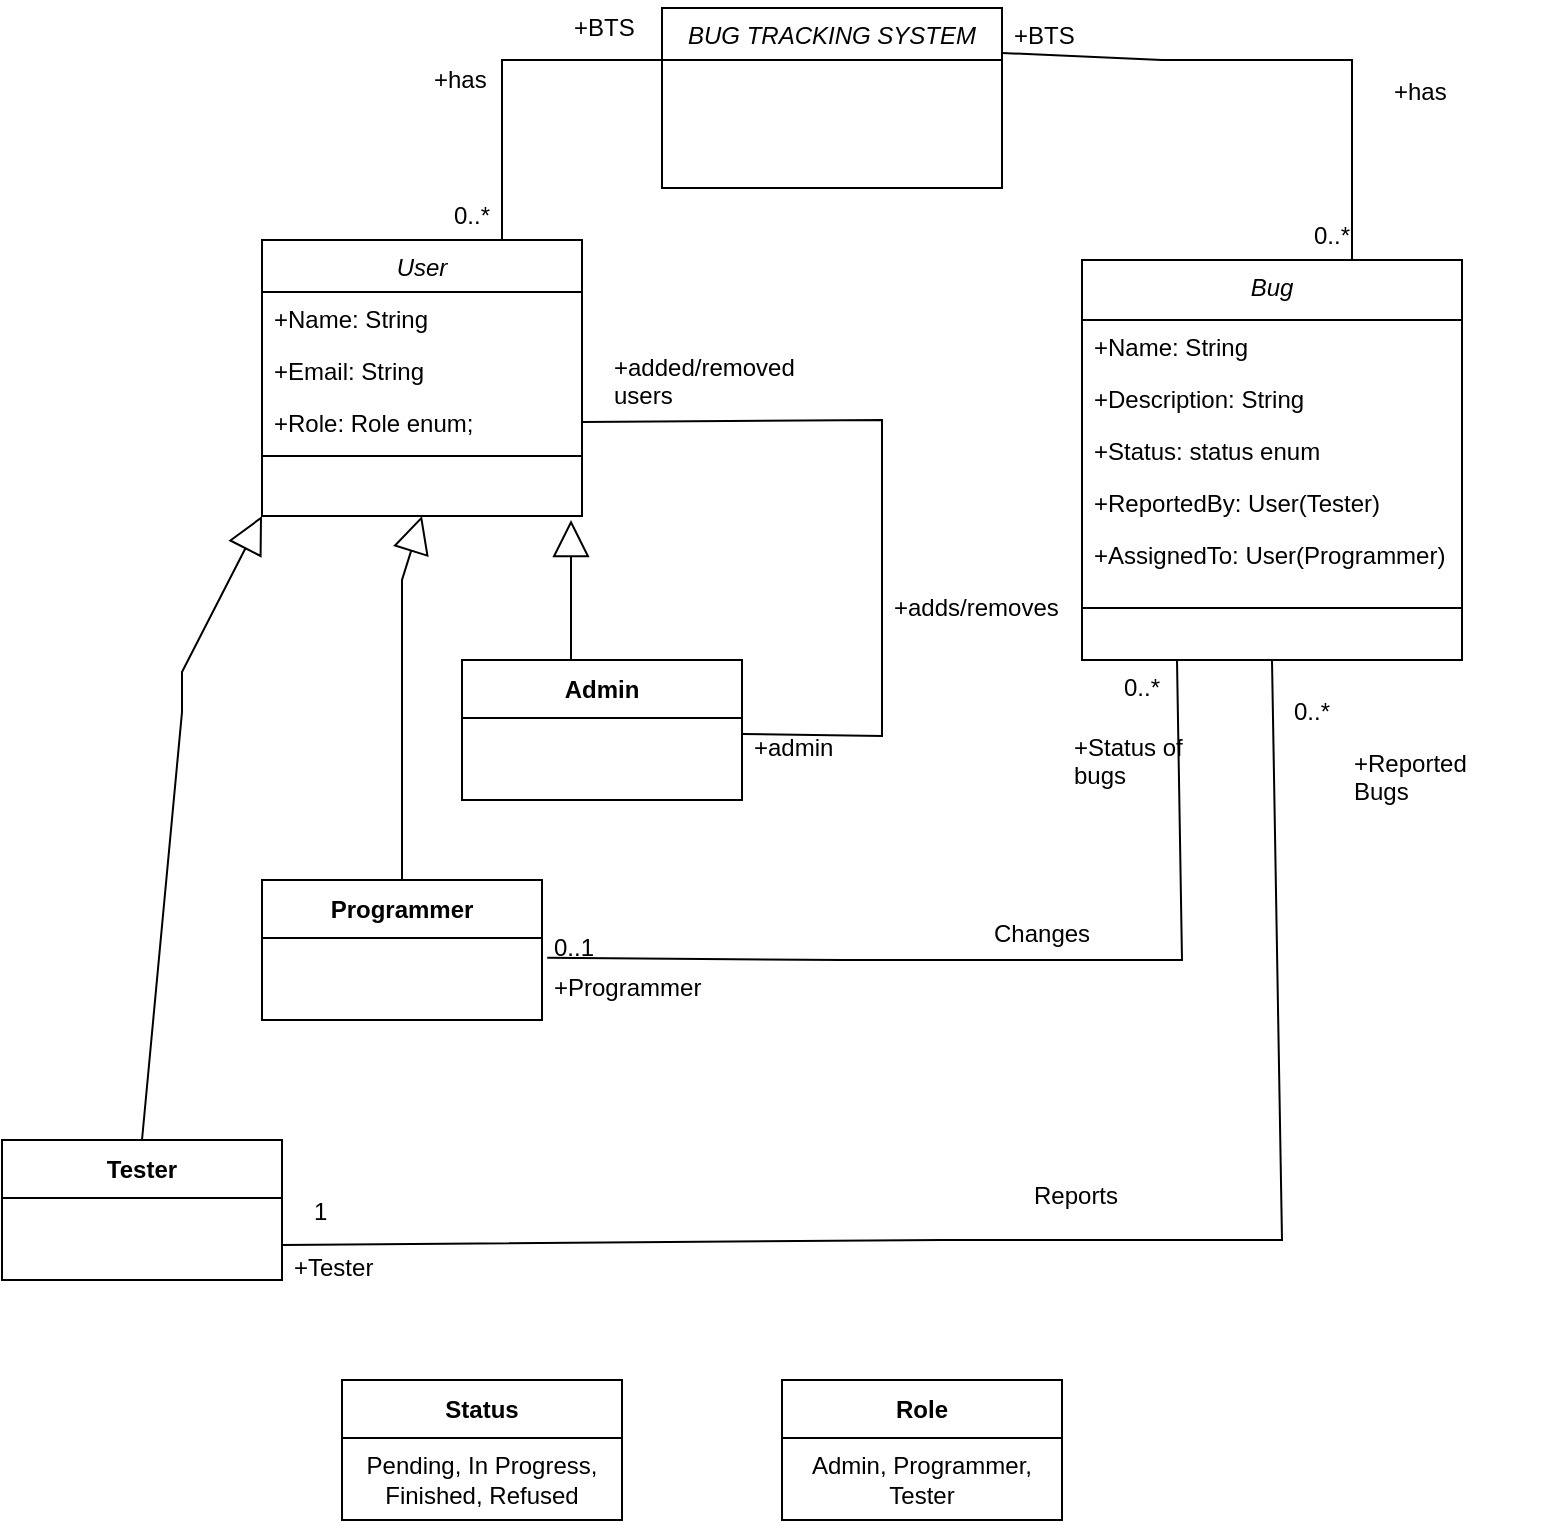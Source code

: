 <mxfile version="26.2.5">
  <diagram id="C5RBs43oDa-KdzZeNtuy" name="Page-1">
    <mxGraphModel dx="967" dy="512" grid="1" gridSize="10" guides="1" tooltips="1" connect="1" arrows="1" fold="1" page="1" pageScale="1" pageWidth="827" pageHeight="1169" math="0" shadow="0">
      <root>
        <mxCell id="WIyWlLk6GJQsqaUBKTNV-0" />
        <mxCell id="WIyWlLk6GJQsqaUBKTNV-1" parent="WIyWlLk6GJQsqaUBKTNV-0" />
        <mxCell id="zkfFHV4jXpPFQw0GAbJ--0" value="User" style="swimlane;fontStyle=2;align=center;verticalAlign=top;childLayout=stackLayout;horizontal=1;startSize=26;horizontalStack=0;resizeParent=1;resizeLast=0;collapsible=1;marginBottom=0;rounded=0;shadow=0;strokeWidth=1;" parent="WIyWlLk6GJQsqaUBKTNV-1" vertex="1">
          <mxGeometry x="160" y="120" width="160" height="138" as="geometry">
            <mxRectangle x="230" y="140" width="160" height="26" as="alternateBounds" />
          </mxGeometry>
        </mxCell>
        <mxCell id="zkfFHV4jXpPFQw0GAbJ--1" value="+Name: String" style="text;align=left;verticalAlign=top;spacingLeft=4;spacingRight=4;overflow=hidden;rotatable=0;points=[[0,0.5],[1,0.5]];portConstraint=eastwest;" parent="zkfFHV4jXpPFQw0GAbJ--0" vertex="1">
          <mxGeometry y="26" width="160" height="26" as="geometry" />
        </mxCell>
        <mxCell id="zkfFHV4jXpPFQw0GAbJ--2" value="+Email: String    " style="text;align=left;verticalAlign=top;spacingLeft=4;spacingRight=4;overflow=hidden;rotatable=0;points=[[0,0.5],[1,0.5]];portConstraint=eastwest;rounded=0;shadow=0;html=0;" parent="zkfFHV4jXpPFQw0GAbJ--0" vertex="1">
          <mxGeometry y="52" width="160" height="26" as="geometry" />
        </mxCell>
        <mxCell id="zkfFHV4jXpPFQw0GAbJ--3" value="+Role: Role enum;" style="text;align=left;verticalAlign=top;spacingLeft=4;spacingRight=4;overflow=hidden;rotatable=0;points=[[0,0.5],[1,0.5]];portConstraint=eastwest;rounded=0;shadow=0;html=0;" parent="zkfFHV4jXpPFQw0GAbJ--0" vertex="1">
          <mxGeometry y="78" width="160" height="26" as="geometry" />
        </mxCell>
        <mxCell id="zkfFHV4jXpPFQw0GAbJ--4" value="" style="line;html=1;strokeWidth=1;align=left;verticalAlign=middle;spacingTop=-1;spacingLeft=3;spacingRight=3;rotatable=0;labelPosition=right;points=[];portConstraint=eastwest;" parent="zkfFHV4jXpPFQw0GAbJ--0" vertex="1">
          <mxGeometry y="104" width="160" height="8" as="geometry" />
        </mxCell>
        <mxCell id="0kKIQiDu4xRtesXtn7DC-1" value="Role" style="swimlane;fontStyle=1;align=center;verticalAlign=middle;childLayout=stackLayout;horizontal=1;startSize=29;horizontalStack=0;resizeParent=1;resizeParentMax=0;resizeLast=0;collapsible=0;marginBottom=0;html=1;whiteSpace=wrap;" parent="WIyWlLk6GJQsqaUBKTNV-1" vertex="1">
          <mxGeometry x="420" y="690" width="140" height="70" as="geometry" />
        </mxCell>
        <mxCell id="0kKIQiDu4xRtesXtn7DC-2" value="Admin, Programmer, Tester" style="text;html=1;strokeColor=none;fillColor=none;align=center;verticalAlign=middle;spacingLeft=4;spacingRight=4;overflow=hidden;rotatable=0;points=[[0,0.5],[1,0.5]];portConstraint=eastwest;whiteSpace=wrap;" parent="0kKIQiDu4xRtesXtn7DC-1" vertex="1">
          <mxGeometry y="29" width="140" height="41" as="geometry" />
        </mxCell>
        <mxCell id="0kKIQiDu4xRtesXtn7DC-18" value="Admin" style="swimlane;fontStyle=1;align=center;verticalAlign=middle;childLayout=stackLayout;horizontal=1;startSize=29;horizontalStack=0;resizeParent=1;resizeParentMax=0;resizeLast=0;collapsible=0;marginBottom=0;html=1;whiteSpace=wrap;" parent="WIyWlLk6GJQsqaUBKTNV-1" vertex="1">
          <mxGeometry x="260" y="330" width="140" height="70" as="geometry" />
        </mxCell>
        <mxCell id="0kKIQiDu4xRtesXtn7DC-20" value="Programmer" style="swimlane;fontStyle=1;align=center;verticalAlign=middle;childLayout=stackLayout;horizontal=1;startSize=29;horizontalStack=0;resizeParent=1;resizeParentMax=0;resizeLast=0;collapsible=0;marginBottom=0;html=1;whiteSpace=wrap;" parent="WIyWlLk6GJQsqaUBKTNV-1" vertex="1">
          <mxGeometry x="160" y="440" width="140" height="70" as="geometry" />
        </mxCell>
        <mxCell id="0kKIQiDu4xRtesXtn7DC-22" value="Tester" style="swimlane;fontStyle=1;align=center;verticalAlign=middle;childLayout=stackLayout;horizontal=1;startSize=29;horizontalStack=0;resizeParent=1;resizeParentMax=0;resizeLast=0;collapsible=0;marginBottom=0;html=1;whiteSpace=wrap;" parent="WIyWlLk6GJQsqaUBKTNV-1" vertex="1">
          <mxGeometry x="30" y="570" width="140" height="70" as="geometry" />
        </mxCell>
        <object label="Bug" Status="Status enum&#xa;" id="0kKIQiDu4xRtesXtn7DC-23">
          <mxCell style="swimlane;fontStyle=2;align=center;verticalAlign=top;childLayout=stackLayout;horizontal=1;startSize=30;horizontalStack=0;resizeParent=1;resizeLast=0;collapsible=1;marginBottom=0;rounded=0;shadow=0;strokeWidth=1;" parent="WIyWlLk6GJQsqaUBKTNV-1" vertex="1">
            <mxGeometry x="570" y="130" width="190" height="200" as="geometry">
              <mxRectangle x="230" y="140" width="160" height="26" as="alternateBounds" />
            </mxGeometry>
          </mxCell>
        </object>
        <mxCell id="0kKIQiDu4xRtesXtn7DC-24" value="+Name: String" style="text;align=left;verticalAlign=top;spacingLeft=4;spacingRight=4;overflow=hidden;rotatable=0;points=[[0,0.5],[1,0.5]];portConstraint=eastwest;" parent="0kKIQiDu4xRtesXtn7DC-23" vertex="1">
          <mxGeometry y="30" width="190" height="26" as="geometry" />
        </mxCell>
        <object label="+Description: String" Status="" id="0kKIQiDu4xRtesXtn7DC-25">
          <mxCell style="text;align=left;verticalAlign=top;spacingLeft=4;spacingRight=4;overflow=hidden;rotatable=0;points=[[0,0.5],[1,0.5]];portConstraint=eastwest;rounded=0;shadow=0;html=0;" parent="0kKIQiDu4xRtesXtn7DC-23" vertex="1">
            <mxGeometry y="56" width="190" height="26" as="geometry" />
          </mxCell>
        </object>
        <object label="+Status: status enum" Status="" id="0kKIQiDu4xRtesXtn7DC-29">
          <mxCell style="text;align=left;verticalAlign=top;spacingLeft=4;spacingRight=4;overflow=hidden;rotatable=0;points=[[0,0.5],[1,0.5]];portConstraint=eastwest;rounded=0;shadow=0;html=0;" parent="0kKIQiDu4xRtesXtn7DC-23" vertex="1">
            <mxGeometry y="82" width="190" height="26" as="geometry" />
          </mxCell>
        </object>
        <object label="+ReportedBy: User(Tester)" Status="" id="0kKIQiDu4xRtesXtn7DC-30">
          <mxCell style="text;align=left;verticalAlign=top;spacingLeft=4;spacingRight=4;overflow=hidden;rotatable=0;points=[[0,0.5],[1,0.5]];portConstraint=eastwest;rounded=0;shadow=0;html=0;" parent="0kKIQiDu4xRtesXtn7DC-23" vertex="1">
            <mxGeometry y="108" width="190" height="26" as="geometry" />
          </mxCell>
        </object>
        <object label="+AssignedTo: User(Programmer)" Status="" id="0kKIQiDu4xRtesXtn7DC-39">
          <mxCell style="text;align=left;verticalAlign=top;spacingLeft=4;spacingRight=4;overflow=hidden;rotatable=0;points=[[0,0.5],[1,0.5]];portConstraint=eastwest;rounded=0;shadow=0;html=0;" parent="0kKIQiDu4xRtesXtn7DC-23" vertex="1">
            <mxGeometry y="134" width="190" height="26" as="geometry" />
          </mxCell>
        </object>
        <mxCell id="0kKIQiDu4xRtesXtn7DC-27" value="" style="line;html=1;strokeWidth=1;align=left;verticalAlign=middle;spacingTop=-1;spacingLeft=3;spacingRight=3;rotatable=0;labelPosition=right;points=[];portConstraint=eastwest;" parent="0kKIQiDu4xRtesXtn7DC-23" vertex="1">
          <mxGeometry y="160" width="190" height="28" as="geometry" />
        </mxCell>
        <mxCell id="0kKIQiDu4xRtesXtn7DC-31" value="Status" style="swimlane;fontStyle=1;align=center;verticalAlign=middle;childLayout=stackLayout;horizontal=1;startSize=29;horizontalStack=0;resizeParent=1;resizeParentMax=0;resizeLast=0;collapsible=0;marginBottom=0;html=1;whiteSpace=wrap;" parent="WIyWlLk6GJQsqaUBKTNV-1" vertex="1">
          <mxGeometry x="200" y="690" width="140" height="70" as="geometry" />
        </mxCell>
        <mxCell id="0kKIQiDu4xRtesXtn7DC-32" value="Pending, In Progress, Finished, Refused" style="text;html=1;strokeColor=none;fillColor=none;align=center;verticalAlign=middle;spacingLeft=4;spacingRight=4;overflow=hidden;rotatable=0;points=[[0,0.5],[1,0.5]];portConstraint=eastwest;whiteSpace=wrap;" parent="0kKIQiDu4xRtesXtn7DC-31" vertex="1">
          <mxGeometry y="29" width="140" height="41" as="geometry" />
        </mxCell>
        <mxCell id="0kKIQiDu4xRtesXtn7DC-36" value="1" style="text;strokeColor=none;fillColor=none;align=left;verticalAlign=top;spacingLeft=4;spacingRight=4;overflow=hidden;rotatable=0;points=[[0,0.5],[1,0.5]];portConstraint=eastwest;whiteSpace=wrap;html=1;" parent="WIyWlLk6GJQsqaUBKTNV-1" vertex="1">
          <mxGeometry x="180" y="592" width="30" height="26" as="geometry" />
        </mxCell>
        <mxCell id="0kKIQiDu4xRtesXtn7DC-37" value="0..*" style="text;strokeColor=none;fillColor=none;align=left;verticalAlign=top;spacingLeft=4;spacingRight=4;overflow=hidden;rotatable=0;points=[[0,0.5],[1,0.5]];portConstraint=eastwest;whiteSpace=wrap;html=1;" parent="WIyWlLk6GJQsqaUBKTNV-1" vertex="1">
          <mxGeometry x="670" y="342" width="30" height="26" as="geometry" />
        </mxCell>
        <mxCell id="0kKIQiDu4xRtesXtn7DC-38" value="Reports" style="text;strokeColor=none;fillColor=none;align=left;verticalAlign=top;spacingLeft=4;spacingRight=4;overflow=hidden;rotatable=0;points=[[0,0.5],[1,0.5]];portConstraint=eastwest;whiteSpace=wrap;html=1;" parent="WIyWlLk6GJQsqaUBKTNV-1" vertex="1">
          <mxGeometry x="540" y="584" width="80" height="26" as="geometry" />
        </mxCell>
        <mxCell id="0kKIQiDu4xRtesXtn7DC-40" value="+Reported Bugs" style="text;strokeColor=none;fillColor=none;align=left;verticalAlign=top;spacingLeft=4;spacingRight=4;overflow=hidden;rotatable=0;points=[[0,0.5],[1,0.5]];portConstraint=eastwest;whiteSpace=wrap;html=1;" parent="WIyWlLk6GJQsqaUBKTNV-1" vertex="1">
          <mxGeometry x="700" y="368" width="80" height="40" as="geometry" />
        </mxCell>
        <mxCell id="0kKIQiDu4xRtesXtn7DC-41" value="+Tester" style="text;strokeColor=none;fillColor=none;align=left;verticalAlign=top;spacingLeft=4;spacingRight=4;overflow=hidden;rotatable=0;points=[[0,0.5],[1,0.5]];portConstraint=eastwest;whiteSpace=wrap;html=1;" parent="WIyWlLk6GJQsqaUBKTNV-1" vertex="1">
          <mxGeometry x="170" y="620" width="80" height="26" as="geometry" />
        </mxCell>
        <mxCell id="0kKIQiDu4xRtesXtn7DC-44" value="0..1" style="text;strokeColor=none;fillColor=none;align=left;verticalAlign=top;spacingLeft=4;spacingRight=4;overflow=hidden;rotatable=0;points=[[0,0.5],[1,0.5]];portConstraint=eastwest;whiteSpace=wrap;html=1;" parent="WIyWlLk6GJQsqaUBKTNV-1" vertex="1">
          <mxGeometry x="300" y="460" width="30" height="26" as="geometry" />
        </mxCell>
        <mxCell id="0kKIQiDu4xRtesXtn7DC-45" value="Changes" style="text;strokeColor=none;fillColor=none;align=left;verticalAlign=top;spacingLeft=4;spacingRight=4;overflow=hidden;rotatable=0;points=[[0,0.5],[1,0.5]];portConstraint=eastwest;whiteSpace=wrap;html=1;" parent="WIyWlLk6GJQsqaUBKTNV-1" vertex="1">
          <mxGeometry x="520" y="453" width="80" height="40" as="geometry" />
        </mxCell>
        <mxCell id="0kKIQiDu4xRtesXtn7DC-46" value="+Programmer" style="text;strokeColor=none;fillColor=none;align=left;verticalAlign=top;spacingLeft=4;spacingRight=4;overflow=hidden;rotatable=0;points=[[0,0.5],[1,0.5]];portConstraint=eastwest;whiteSpace=wrap;html=1;" parent="WIyWlLk6GJQsqaUBKTNV-1" vertex="1">
          <mxGeometry x="300" y="480" width="90" height="26" as="geometry" />
        </mxCell>
        <mxCell id="0kKIQiDu4xRtesXtn7DC-47" value="+Status of bugs" style="text;strokeColor=none;fillColor=none;align=left;verticalAlign=top;spacingLeft=4;spacingRight=4;overflow=hidden;rotatable=0;points=[[0,0.5],[1,0.5]];portConstraint=eastwest;whiteSpace=wrap;html=1;" parent="WIyWlLk6GJQsqaUBKTNV-1" vertex="1">
          <mxGeometry x="560" y="360" width="80" height="40" as="geometry" />
        </mxCell>
        <mxCell id="O46DLCrgsB3KK_N2qNWd-0" value="0..*" style="text;strokeColor=none;fillColor=none;align=left;verticalAlign=top;spacingLeft=4;spacingRight=4;overflow=hidden;rotatable=0;points=[[0,0.5],[1,0.5]];portConstraint=eastwest;whiteSpace=wrap;html=1;" vertex="1" parent="WIyWlLk6GJQsqaUBKTNV-1">
          <mxGeometry x="585" y="330" width="30" height="26" as="geometry" />
        </mxCell>
        <mxCell id="O46DLCrgsB3KK_N2qNWd-1" value="" style="endArrow=none;html=1;rounded=0;exitX=0.029;exitY=-0.044;exitDx=0;exitDy=0;exitPerimeter=0;entryX=0.25;entryY=1;entryDx=0;entryDy=0;" edge="1" parent="WIyWlLk6GJQsqaUBKTNV-1" source="0kKIQiDu4xRtesXtn7DC-46" target="0kKIQiDu4xRtesXtn7DC-23">
          <mxGeometry width="50" height="50" relative="1" as="geometry">
            <mxPoint x="430" y="370" as="sourcePoint" />
            <mxPoint x="480" y="320" as="targetPoint" />
            <Array as="points">
              <mxPoint x="450" y="480" />
              <mxPoint x="620" y="480" />
            </Array>
          </mxGeometry>
        </mxCell>
        <mxCell id="O46DLCrgsB3KK_N2qNWd-2" value="" style="endArrow=none;html=1;rounded=0;entryX=0.5;entryY=1;entryDx=0;entryDy=0;exitX=1;exitY=0.75;exitDx=0;exitDy=0;" edge="1" parent="WIyWlLk6GJQsqaUBKTNV-1" source="0kKIQiDu4xRtesXtn7DC-22" target="0kKIQiDu4xRtesXtn7DC-23">
          <mxGeometry width="50" height="50" relative="1" as="geometry">
            <mxPoint x="230" y="590" as="sourcePoint" />
            <mxPoint x="668" y="470" as="targetPoint" />
            <Array as="points">
              <mxPoint x="500" y="620" />
              <mxPoint x="670" y="620" />
            </Array>
          </mxGeometry>
        </mxCell>
        <mxCell id="O46DLCrgsB3KK_N2qNWd-3" value="BUG TRACKING SYSTEM" style="swimlane;fontStyle=2;align=center;verticalAlign=top;childLayout=stackLayout;horizontal=1;startSize=26;horizontalStack=0;resizeParent=1;resizeLast=0;collapsible=1;marginBottom=0;rounded=0;shadow=0;strokeWidth=1;" vertex="1" parent="WIyWlLk6GJQsqaUBKTNV-1">
          <mxGeometry x="360" y="4" width="170" height="90" as="geometry">
            <mxRectangle x="230" y="140" width="160" height="26" as="alternateBounds" />
          </mxGeometry>
        </mxCell>
        <mxCell id="O46DLCrgsB3KK_N2qNWd-11" value="" style="endArrow=block;endSize=16;endFill=0;html=1;rounded=0;" edge="1" parent="WIyWlLk6GJQsqaUBKTNV-1">
          <mxGeometry x="-0.125" y="-170" width="160" relative="1" as="geometry">
            <mxPoint x="314.5" y="330" as="sourcePoint" />
            <mxPoint x="314.5" y="260" as="targetPoint" />
            <Array as="points">
              <mxPoint x="314.5" y="300" />
              <mxPoint x="314.5" y="280" />
            </Array>
            <mxPoint as="offset" />
          </mxGeometry>
        </mxCell>
        <mxCell id="O46DLCrgsB3KK_N2qNWd-12" value="" style="endArrow=block;endSize=16;endFill=0;html=1;rounded=0;exitX=0.5;exitY=0;exitDx=0;exitDy=0;entryX=0.5;entryY=1;entryDx=0;entryDy=0;" edge="1" parent="WIyWlLk6GJQsqaUBKTNV-1" source="0kKIQiDu4xRtesXtn7DC-20" target="zkfFHV4jXpPFQw0GAbJ--0">
          <mxGeometry x="-0.125" y="-170" width="160" relative="1" as="geometry">
            <mxPoint x="324.5" y="340" as="sourcePoint" />
            <mxPoint x="324.5" y="270" as="targetPoint" />
            <Array as="points">
              <mxPoint x="230" y="330" />
              <mxPoint x="230" y="290" />
            </Array>
            <mxPoint as="offset" />
          </mxGeometry>
        </mxCell>
        <mxCell id="O46DLCrgsB3KK_N2qNWd-13" value="" style="endArrow=block;endSize=16;endFill=0;html=1;rounded=0;entryX=0;entryY=1;entryDx=0;entryDy=0;exitX=0.5;exitY=0;exitDx=0;exitDy=0;" edge="1" parent="WIyWlLk6GJQsqaUBKTNV-1" source="0kKIQiDu4xRtesXtn7DC-22" target="zkfFHV4jXpPFQw0GAbJ--0">
          <mxGeometry x="-0.125" y="-170" width="160" relative="1" as="geometry">
            <mxPoint x="120" y="386" as="sourcePoint" />
            <mxPoint x="120" y="316" as="targetPoint" />
            <Array as="points">
              <mxPoint x="120" y="356" />
              <mxPoint x="120" y="336" />
            </Array>
            <mxPoint as="offset" />
          </mxGeometry>
        </mxCell>
        <mxCell id="O46DLCrgsB3KK_N2qNWd-14" value="" style="endArrow=none;html=1;rounded=0;exitX=0.75;exitY=0;exitDx=0;exitDy=0;" edge="1" parent="WIyWlLk6GJQsqaUBKTNV-1" source="zkfFHV4jXpPFQw0GAbJ--0">
          <mxGeometry width="50" height="50" relative="1" as="geometry">
            <mxPoint x="42" y="29" as="sourcePoint" />
            <mxPoint x="360" y="30" as="targetPoint" />
            <Array as="points">
              <mxPoint x="280" y="30" />
              <mxPoint x="360" y="30" />
            </Array>
          </mxGeometry>
        </mxCell>
        <mxCell id="O46DLCrgsB3KK_N2qNWd-15" value="+BTS" style="text;strokeColor=none;fillColor=none;align=left;verticalAlign=top;spacingLeft=4;spacingRight=4;overflow=hidden;rotatable=0;points=[[0,0.5],[1,0.5]];portConstraint=eastwest;whiteSpace=wrap;html=1;" vertex="1" parent="WIyWlLk6GJQsqaUBKTNV-1">
          <mxGeometry x="310" width="80" height="26" as="geometry" />
        </mxCell>
        <mxCell id="O46DLCrgsB3KK_N2qNWd-16" value="+has" style="text;strokeColor=none;fillColor=none;align=left;verticalAlign=top;spacingLeft=4;spacingRight=4;overflow=hidden;rotatable=0;points=[[0,0.5],[1,0.5]];portConstraint=eastwest;whiteSpace=wrap;html=1;" vertex="1" parent="WIyWlLk6GJQsqaUBKTNV-1">
          <mxGeometry x="240" y="26" width="80" height="26" as="geometry" />
        </mxCell>
        <mxCell id="O46DLCrgsB3KK_N2qNWd-17" value="0..*" style="text;strokeColor=none;fillColor=none;align=left;verticalAlign=top;spacingLeft=4;spacingRight=4;overflow=hidden;rotatable=0;points=[[0,0.5],[1,0.5]];portConstraint=eastwest;whiteSpace=wrap;html=1;" vertex="1" parent="WIyWlLk6GJQsqaUBKTNV-1">
          <mxGeometry x="250" y="94" width="30" height="26" as="geometry" />
        </mxCell>
        <mxCell id="O46DLCrgsB3KK_N2qNWd-18" value="" style="endArrow=none;html=1;rounded=0;exitX=0.029;exitY=-0.044;exitDx=0;exitDy=0;exitPerimeter=0;entryX=1;entryY=0.5;entryDx=0;entryDy=0;" edge="1" parent="WIyWlLk6GJQsqaUBKTNV-1" target="zkfFHV4jXpPFQw0GAbJ--3">
          <mxGeometry width="50" height="50" relative="1" as="geometry">
            <mxPoint x="400" y="367" as="sourcePoint" />
            <mxPoint x="470" y="110" as="targetPoint" />
            <Array as="points">
              <mxPoint x="470" y="368" />
              <mxPoint x="470" y="210" />
            </Array>
          </mxGeometry>
        </mxCell>
        <mxCell id="O46DLCrgsB3KK_N2qNWd-19" value="+adds/removes" style="text;strokeColor=none;fillColor=none;align=left;verticalAlign=top;spacingLeft=4;spacingRight=4;overflow=hidden;rotatable=0;points=[[0,0.5],[1,0.5]];portConstraint=eastwest;whiteSpace=wrap;html=1;" vertex="1" parent="WIyWlLk6GJQsqaUBKTNV-1">
          <mxGeometry x="470" y="290" width="100" height="26" as="geometry" />
        </mxCell>
        <mxCell id="O46DLCrgsB3KK_N2qNWd-20" value="+added/removed users&amp;nbsp;" style="text;strokeColor=none;fillColor=none;align=left;verticalAlign=top;spacingLeft=4;spacingRight=4;overflow=hidden;rotatable=0;points=[[0,0.5],[1,0.5]];portConstraint=eastwest;whiteSpace=wrap;html=1;" vertex="1" parent="WIyWlLk6GJQsqaUBKTNV-1">
          <mxGeometry x="330" y="170" width="100" height="50" as="geometry" />
        </mxCell>
        <mxCell id="O46DLCrgsB3KK_N2qNWd-21" value="+admin" style="text;strokeColor=none;fillColor=none;align=left;verticalAlign=top;spacingLeft=4;spacingRight=4;overflow=hidden;rotatable=0;points=[[0,0.5],[1,0.5]];portConstraint=eastwest;whiteSpace=wrap;html=1;" vertex="1" parent="WIyWlLk6GJQsqaUBKTNV-1">
          <mxGeometry x="400" y="360" width="100" height="26" as="geometry" />
        </mxCell>
        <mxCell id="O46DLCrgsB3KK_N2qNWd-23" value="" style="endArrow=none;html=1;rounded=0;exitX=1;exitY=0.25;exitDx=0;exitDy=0;" edge="1" parent="WIyWlLk6GJQsqaUBKTNV-1" source="O46DLCrgsB3KK_N2qNWd-3">
          <mxGeometry width="50" height="50" relative="1" as="geometry">
            <mxPoint x="570" y="40" as="sourcePoint" />
            <mxPoint x="705" y="30" as="targetPoint" />
            <Array as="points">
              <mxPoint x="610" y="30" />
              <mxPoint x="625" y="30" />
              <mxPoint x="705" y="30" />
              <mxPoint x="705" y="130" />
            </Array>
          </mxGeometry>
        </mxCell>
        <mxCell id="O46DLCrgsB3KK_N2qNWd-25" value="" style="endArrow=none;html=1;rounded=0;exitX=1;exitY=0.25;exitDx=0;exitDy=0;" edge="1" parent="WIyWlLk6GJQsqaUBKTNV-1" source="O46DLCrgsB3KK_N2qNWd-3" target="O46DLCrgsB3KK_N2qNWd-24">
          <mxGeometry width="50" height="50" relative="1" as="geometry">
            <mxPoint x="530" y="23" as="sourcePoint" />
            <mxPoint x="705" y="30" as="targetPoint" />
            <Array as="points" />
          </mxGeometry>
        </mxCell>
        <mxCell id="O46DLCrgsB3KK_N2qNWd-24" value="+BTS" style="text;strokeColor=none;fillColor=none;align=left;verticalAlign=top;spacingLeft=4;spacingRight=4;overflow=hidden;rotatable=0;points=[[0,0.5],[1,0.5]];portConstraint=eastwest;whiteSpace=wrap;html=1;" vertex="1" parent="WIyWlLk6GJQsqaUBKTNV-1">
          <mxGeometry x="530" y="4" width="80" height="26" as="geometry" />
        </mxCell>
        <mxCell id="O46DLCrgsB3KK_N2qNWd-26" value="+has" style="text;strokeColor=none;fillColor=none;align=left;verticalAlign=top;spacingLeft=4;spacingRight=4;overflow=hidden;rotatable=0;points=[[0,0.5],[1,0.5]];portConstraint=eastwest;whiteSpace=wrap;html=1;" vertex="1" parent="WIyWlLk6GJQsqaUBKTNV-1">
          <mxGeometry x="720" y="32" width="80" height="26" as="geometry" />
        </mxCell>
        <mxCell id="O46DLCrgsB3KK_N2qNWd-27" value="0..*" style="text;strokeColor=none;fillColor=none;align=left;verticalAlign=top;spacingLeft=4;spacingRight=4;overflow=hidden;rotatable=0;points=[[0,0.5],[1,0.5]];portConstraint=eastwest;whiteSpace=wrap;html=1;" vertex="1" parent="WIyWlLk6GJQsqaUBKTNV-1">
          <mxGeometry x="680" y="104" width="30" height="26" as="geometry" />
        </mxCell>
      </root>
    </mxGraphModel>
  </diagram>
</mxfile>

